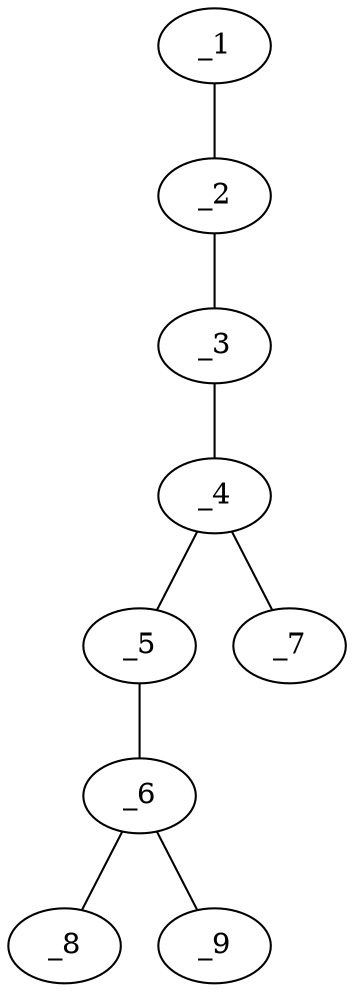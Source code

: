 graph molid643485 {
	_1	 [charge=0,
		chem=4,
		symbol="N  ",
		x=2,
		y="-0.25"];
	_2	 [charge=0,
		chem=1,
		symbol="C  ",
		x="2.866",
		y="0.25"];
	_1 -- _2	 [valence=3];
	_3	 [charge=0,
		chem=4,
		symbol="N  ",
		x="3.7321",
		y="0.75"];
	_2 -- _3	 [valence=1];
	_4	 [charge=0,
		chem=1,
		symbol="C  ",
		x="4.5981",
		y="0.25"];
	_3 -- _4	 [valence=1];
	_5	 [charge=0,
		chem=4,
		symbol="N  ",
		x="5.4641",
		y="0.75"];
	_4 -- _5	 [valence=1];
	_7	 [charge=0,
		chem=4,
		symbol="N  ",
		x="4.5981",
		y="-0.75"];
	_4 -- _7	 [valence=2];
	_6	 [charge=0,
		chem=1,
		symbol="C  ",
		x="6.3301",
		y="0.25"];
	_5 -- _6	 [valence=1];
	_8	 [charge=0,
		chem=1,
		symbol="C  ",
		x="7.1962",
		y="0.75"];
	_6 -- _8	 [valence=1];
	_9	 [charge=0,
		chem=1,
		symbol="C  ",
		x="6.3301",
		y="-0.75"];
	_6 -- _9	 [valence=1];
}
